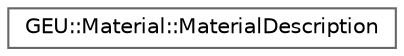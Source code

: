 digraph "Gráfico de jerarquía de clases"
{
 // LATEX_PDF_SIZE
  bgcolor="transparent";
  edge [fontname=Helvetica,fontsize=10,labelfontname=Helvetica,labelfontsize=10];
  node [fontname=Helvetica,fontsize=10,shape=box,height=0.2,width=0.4];
  rankdir="LR";
  Node0 [id="Node000000",label="GEU::Material::MaterialDescription",height=0.2,width=0.4,color="grey40", fillcolor="white", style="filled",URL="$db/d00/struct_g_e_u_1_1_material_1_1_material_description.html",tooltip=" "];
}
